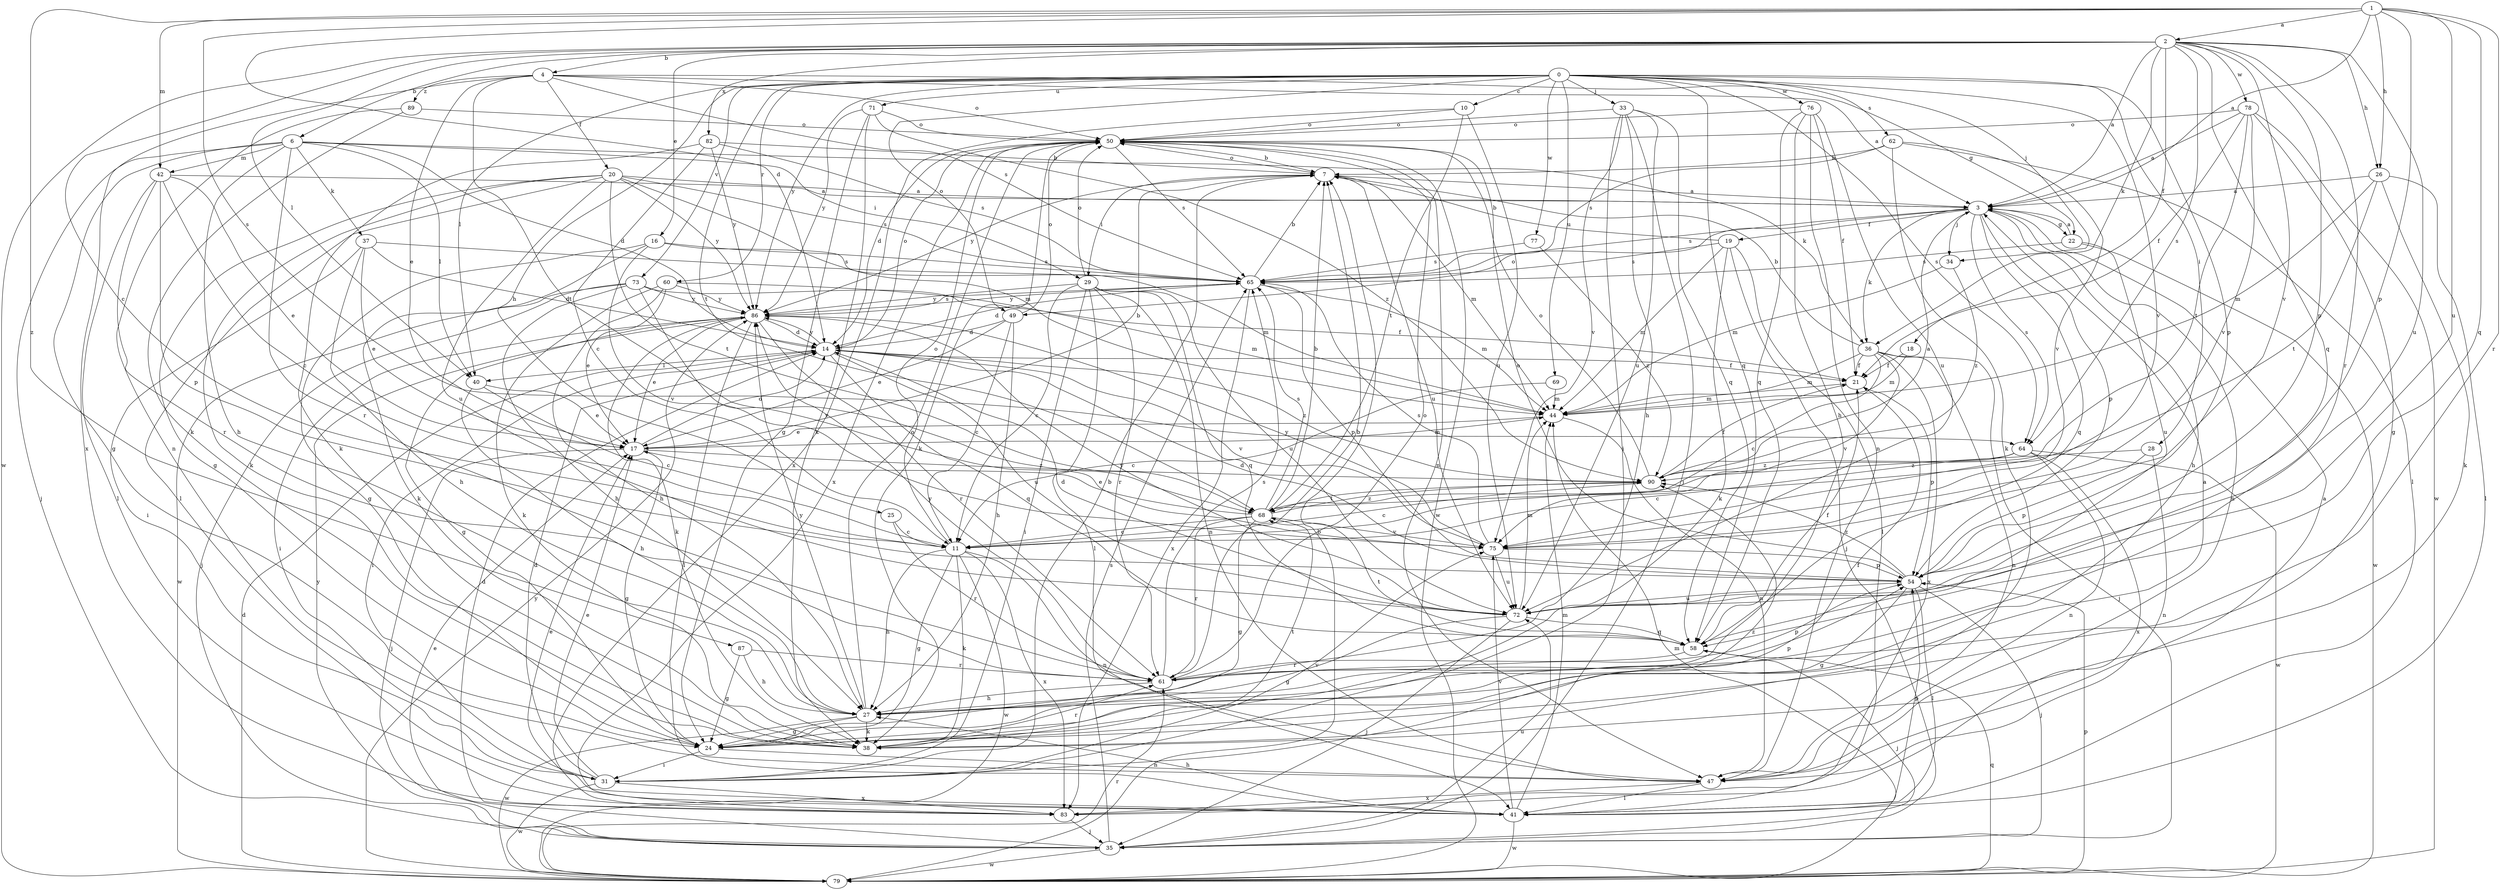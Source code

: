 strict digraph  {
0;
1;
2;
3;
4;
6;
7;
10;
11;
14;
16;
17;
18;
19;
20;
21;
22;
24;
25;
26;
27;
28;
29;
31;
33;
34;
35;
36;
37;
38;
40;
41;
42;
44;
47;
49;
50;
54;
58;
60;
61;
62;
64;
65;
68;
69;
71;
72;
73;
75;
76;
77;
78;
79;
82;
83;
86;
87;
89;
90;
0 -> 10  [label=c];
0 -> 25  [label=h];
0 -> 28  [label=i];
0 -> 33  [label=j];
0 -> 34  [label=j];
0 -> 40  [label=l];
0 -> 49  [label=o];
0 -> 54  [label=p];
0 -> 58  [label=q];
0 -> 60  [label=r];
0 -> 62  [label=s];
0 -> 64  [label=s];
0 -> 68  [label=t];
0 -> 69  [label=u];
0 -> 71  [label=u];
0 -> 73  [label=v];
0 -> 75  [label=v];
0 -> 76  [label=w];
0 -> 77  [label=w];
0 -> 86  [label=y];
1 -> 2  [label=a];
1 -> 3  [label=a];
1 -> 14  [label=d];
1 -> 26  [label=h];
1 -> 42  [label=m];
1 -> 54  [label=p];
1 -> 58  [label=q];
1 -> 61  [label=r];
1 -> 64  [label=s];
1 -> 72  [label=u];
1 -> 87  [label=z];
2 -> 3  [label=a];
2 -> 4  [label=b];
2 -> 6  [label=b];
2 -> 11  [label=c];
2 -> 16  [label=e];
2 -> 18  [label=f];
2 -> 26  [label=h];
2 -> 36  [label=k];
2 -> 40  [label=l];
2 -> 54  [label=p];
2 -> 58  [label=q];
2 -> 61  [label=r];
2 -> 64  [label=s];
2 -> 72  [label=u];
2 -> 75  [label=v];
2 -> 78  [label=w];
2 -> 79  [label=w];
2 -> 82  [label=x];
3 -> 19  [label=f];
3 -> 22  [label=g];
3 -> 27  [label=h];
3 -> 34  [label=j];
3 -> 36  [label=k];
3 -> 47  [label=n];
3 -> 49  [label=o];
3 -> 54  [label=p];
3 -> 58  [label=q];
3 -> 64  [label=s];
3 -> 65  [label=s];
4 -> 3  [label=a];
4 -> 17  [label=e];
4 -> 20  [label=f];
4 -> 22  [label=g];
4 -> 50  [label=o];
4 -> 65  [label=s];
4 -> 68  [label=t];
4 -> 83  [label=x];
4 -> 89  [label=z];
6 -> 14  [label=d];
6 -> 24  [label=g];
6 -> 27  [label=h];
6 -> 29  [label=i];
6 -> 35  [label=j];
6 -> 36  [label=k];
6 -> 37  [label=k];
6 -> 40  [label=l];
6 -> 42  [label=m];
6 -> 61  [label=r];
7 -> 3  [label=a];
7 -> 29  [label=i];
7 -> 44  [label=m];
7 -> 50  [label=o];
7 -> 72  [label=u];
7 -> 86  [label=y];
10 -> 50  [label=o];
10 -> 68  [label=t];
10 -> 72  [label=u];
10 -> 83  [label=x];
11 -> 24  [label=g];
11 -> 27  [label=h];
11 -> 38  [label=k];
11 -> 47  [label=n];
11 -> 50  [label=o];
11 -> 79  [label=w];
11 -> 83  [label=x];
14 -> 21  [label=f];
14 -> 31  [label=i];
14 -> 40  [label=l];
14 -> 50  [label=o];
14 -> 58  [label=q];
14 -> 72  [label=u];
14 -> 75  [label=v];
14 -> 86  [label=y];
14 -> 90  [label=z];
16 -> 24  [label=g];
16 -> 38  [label=k];
16 -> 44  [label=m];
16 -> 65  [label=s];
16 -> 75  [label=v];
17 -> 7  [label=b];
17 -> 14  [label=d];
17 -> 24  [label=g];
17 -> 35  [label=j];
17 -> 44  [label=m];
17 -> 90  [label=z];
18 -> 21  [label=f];
18 -> 44  [label=m];
19 -> 7  [label=b];
19 -> 35  [label=j];
19 -> 38  [label=k];
19 -> 41  [label=l];
19 -> 44  [label=m];
19 -> 65  [label=s];
20 -> 3  [label=a];
20 -> 24  [label=g];
20 -> 38  [label=k];
20 -> 41  [label=l];
20 -> 44  [label=m];
20 -> 65  [label=s];
20 -> 68  [label=t];
20 -> 72  [label=u];
20 -> 86  [label=y];
21 -> 44  [label=m];
21 -> 54  [label=p];
22 -> 3  [label=a];
22 -> 65  [label=s];
22 -> 72  [label=u];
22 -> 79  [label=w];
24 -> 3  [label=a];
24 -> 21  [label=f];
24 -> 31  [label=i];
24 -> 47  [label=n];
25 -> 11  [label=c];
25 -> 61  [label=r];
26 -> 3  [label=a];
26 -> 38  [label=k];
26 -> 41  [label=l];
26 -> 44  [label=m];
26 -> 68  [label=t];
27 -> 24  [label=g];
27 -> 38  [label=k];
27 -> 50  [label=o];
27 -> 54  [label=p];
27 -> 79  [label=w];
27 -> 86  [label=y];
28 -> 47  [label=n];
28 -> 54  [label=p];
28 -> 90  [label=z];
29 -> 11  [label=c];
29 -> 31  [label=i];
29 -> 41  [label=l];
29 -> 47  [label=n];
29 -> 50  [label=o];
29 -> 58  [label=q];
29 -> 61  [label=r];
29 -> 72  [label=u];
29 -> 86  [label=y];
31 -> 7  [label=b];
31 -> 14  [label=d];
31 -> 17  [label=e];
31 -> 75  [label=v];
31 -> 79  [label=w];
31 -> 83  [label=x];
31 -> 90  [label=z];
33 -> 27  [label=h];
33 -> 31  [label=i];
33 -> 35  [label=j];
33 -> 50  [label=o];
33 -> 58  [label=q];
33 -> 72  [label=u];
33 -> 75  [label=v];
34 -> 44  [label=m];
34 -> 90  [label=z];
35 -> 17  [label=e];
35 -> 65  [label=s];
35 -> 72  [label=u];
35 -> 79  [label=w];
35 -> 86  [label=y];
36 -> 7  [label=b];
36 -> 11  [label=c];
36 -> 21  [label=f];
36 -> 35  [label=j];
36 -> 44  [label=m];
36 -> 47  [label=n];
36 -> 75  [label=v];
36 -> 83  [label=x];
37 -> 14  [label=d];
37 -> 17  [label=e];
37 -> 27  [label=h];
37 -> 31  [label=i];
37 -> 65  [label=s];
38 -> 61  [label=r];
38 -> 68  [label=t];
40 -> 11  [label=c];
40 -> 17  [label=e];
40 -> 27  [label=h];
41 -> 17  [label=e];
41 -> 27  [label=h];
41 -> 44  [label=m];
41 -> 54  [label=p];
41 -> 75  [label=v];
41 -> 79  [label=w];
42 -> 3  [label=a];
42 -> 11  [label=c];
42 -> 17  [label=e];
42 -> 41  [label=l];
42 -> 54  [label=p];
42 -> 61  [label=r];
44 -> 17  [label=e];
44 -> 47  [label=n];
47 -> 3  [label=a];
47 -> 41  [label=l];
47 -> 83  [label=x];
49 -> 11  [label=c];
49 -> 14  [label=d];
49 -> 17  [label=e];
49 -> 27  [label=h];
49 -> 50  [label=o];
50 -> 7  [label=b];
50 -> 14  [label=d];
50 -> 38  [label=k];
50 -> 47  [label=n];
50 -> 65  [label=s];
50 -> 79  [label=w];
50 -> 83  [label=x];
54 -> 14  [label=d];
54 -> 24  [label=g];
54 -> 35  [label=j];
54 -> 41  [label=l];
54 -> 50  [label=o];
54 -> 72  [label=u];
54 -> 90  [label=z];
58 -> 21  [label=f];
58 -> 35  [label=j];
58 -> 61  [label=r];
58 -> 68  [label=t];
60 -> 17  [label=e];
60 -> 27  [label=h];
60 -> 38  [label=k];
60 -> 44  [label=m];
60 -> 86  [label=y];
61 -> 7  [label=b];
61 -> 27  [label=h];
61 -> 50  [label=o];
61 -> 54  [label=p];
61 -> 65  [label=s];
61 -> 86  [label=y];
62 -> 7  [label=b];
62 -> 38  [label=k];
62 -> 41  [label=l];
62 -> 65  [label=s];
62 -> 75  [label=v];
64 -> 11  [label=c];
64 -> 47  [label=n];
64 -> 79  [label=w];
64 -> 83  [label=x];
64 -> 90  [label=z];
65 -> 7  [label=b];
65 -> 14  [label=d];
65 -> 44  [label=m];
65 -> 54  [label=p];
65 -> 83  [label=x];
65 -> 86  [label=y];
68 -> 7  [label=b];
68 -> 11  [label=c];
68 -> 17  [label=e];
68 -> 24  [label=g];
68 -> 61  [label=r];
68 -> 65  [label=s];
68 -> 75  [label=v];
68 -> 90  [label=z];
69 -> 11  [label=c];
69 -> 44  [label=m];
71 -> 24  [label=g];
71 -> 38  [label=k];
71 -> 50  [label=o];
71 -> 86  [label=y];
71 -> 90  [label=z];
72 -> 14  [label=d];
72 -> 24  [label=g];
72 -> 35  [label=j];
72 -> 44  [label=m];
72 -> 58  [label=q];
72 -> 86  [label=y];
73 -> 21  [label=f];
73 -> 27  [label=h];
73 -> 35  [label=j];
73 -> 75  [label=v];
73 -> 79  [label=w];
73 -> 86  [label=y];
75 -> 54  [label=p];
75 -> 65  [label=s];
75 -> 72  [label=u];
75 -> 86  [label=y];
76 -> 21  [label=f];
76 -> 27  [label=h];
76 -> 47  [label=n];
76 -> 50  [label=o];
76 -> 58  [label=q];
76 -> 72  [label=u];
77 -> 65  [label=s];
77 -> 90  [label=z];
78 -> 3  [label=a];
78 -> 21  [label=f];
78 -> 24  [label=g];
78 -> 50  [label=o];
78 -> 68  [label=t];
78 -> 75  [label=v];
78 -> 79  [label=w];
79 -> 7  [label=b];
79 -> 14  [label=d];
79 -> 44  [label=m];
79 -> 54  [label=p];
79 -> 58  [label=q];
79 -> 61  [label=r];
79 -> 86  [label=y];
82 -> 7  [label=b];
82 -> 11  [label=c];
82 -> 38  [label=k];
82 -> 65  [label=s];
82 -> 86  [label=y];
83 -> 14  [label=d];
83 -> 35  [label=j];
86 -> 14  [label=d];
86 -> 17  [label=e];
86 -> 24  [label=g];
86 -> 31  [label=i];
86 -> 38  [label=k];
86 -> 41  [label=l];
86 -> 61  [label=r];
86 -> 65  [label=s];
87 -> 24  [label=g];
87 -> 27  [label=h];
87 -> 61  [label=r];
89 -> 38  [label=k];
89 -> 47  [label=n];
89 -> 50  [label=o];
90 -> 3  [label=a];
90 -> 11  [label=c];
90 -> 21  [label=f];
90 -> 50  [label=o];
90 -> 68  [label=t];
}
